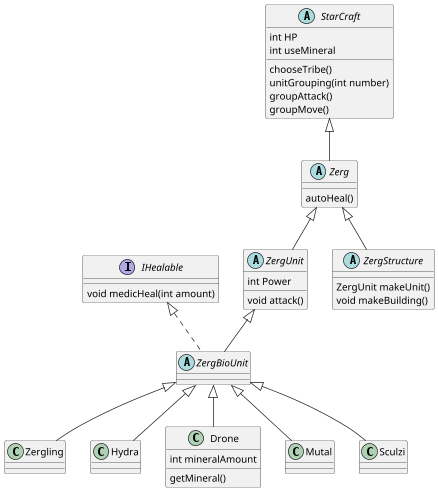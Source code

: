 @startuml
scale 0.7

abstract class Zerg extends StarCraft {
    autoHeal()
}

abstract class ZergUnit extends Zerg {
    int Power
    void attack()
}

abstract class ZergBioUnit extends ZergUnit implements IHealable {}

abstract class ZergStructure extends Zerg {
    ZergUnit makeUnit()
    void makeBuilding()
}

class Zergling extends ZergBioUnit {}

class Hydra extends ZergBioUnit {}

class Drone extends ZergBioUnit {
    int mineralAmount
    getMineral()
}

class Mutal extends ZergBioUnit {}

class Sculzi extends ZergBioUnit {}

interface IHealable {
    void medicHeal(int amount)
}

abstract class StarCraft {
    int HP
    int useMineral
    chooseTribe()
    unitGrouping(int number)
    groupAttack()
    groupMove()
}

@enduml